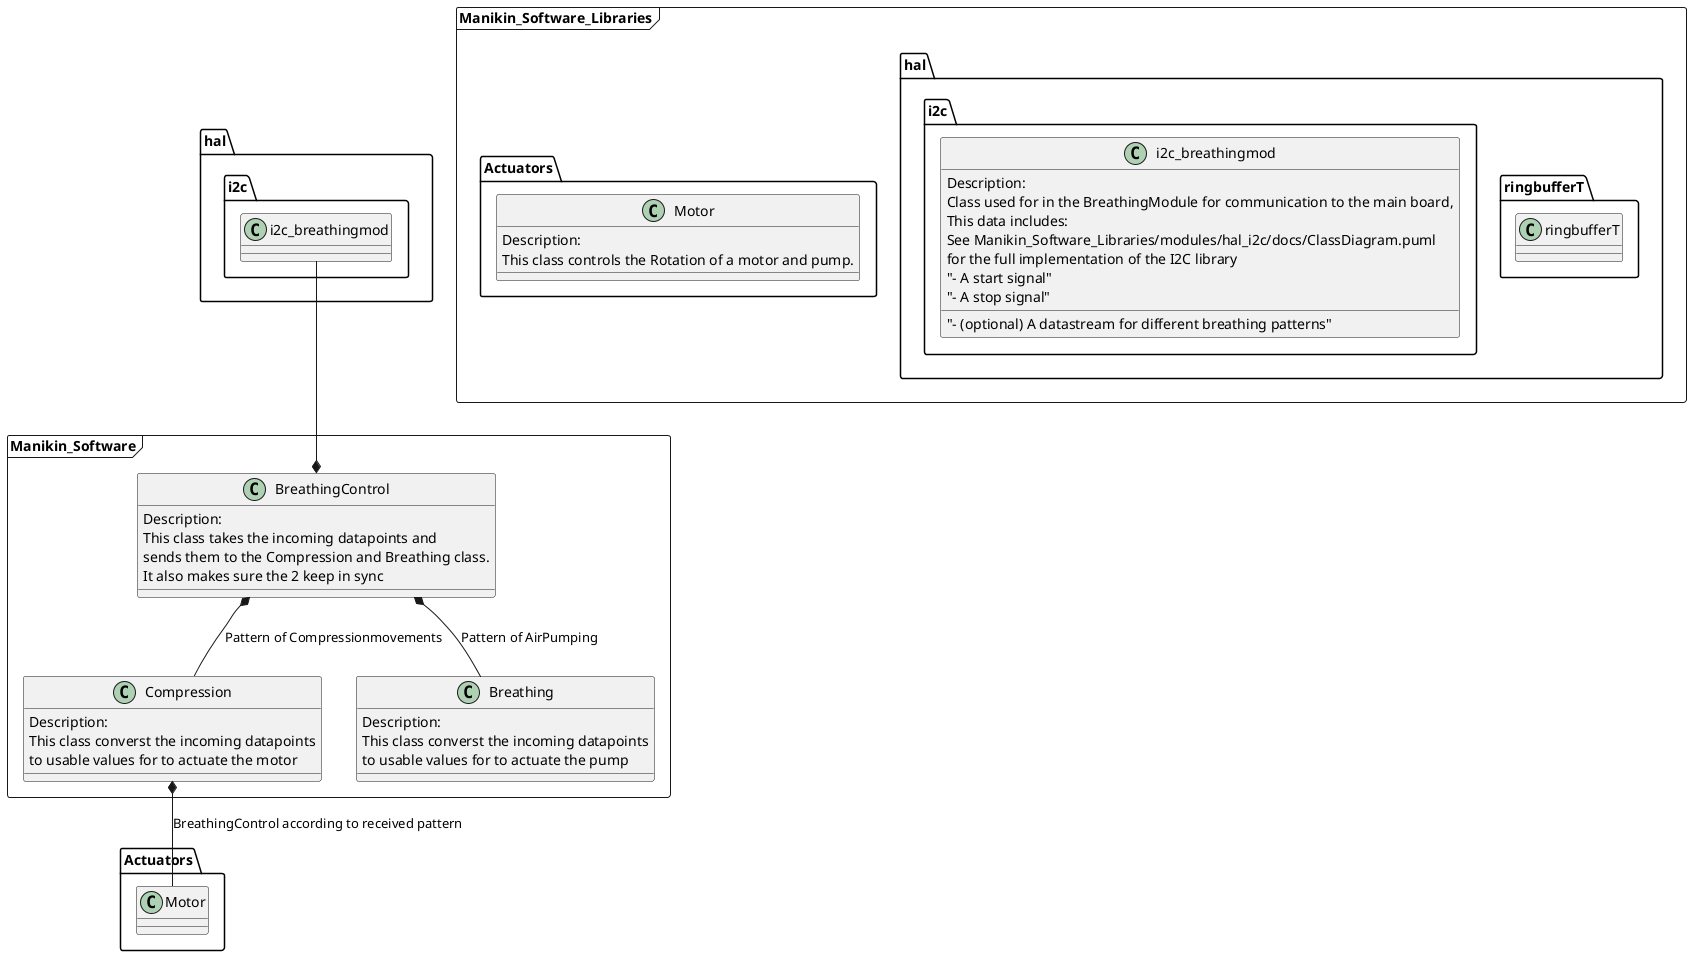 @startuml ClassDesign

set separator ::

package Manikin_Software <<frame>> {
    class BreathingControl {
        Description:
        This class takes the incoming datapoints and
        sends them to the Compression and Breathing class.
        It also makes sure the 2 keep in sync
    }

    class Compression {
        Description:
        This class converst the incoming datapoints
        to usable values for to actuate the motor
    }

    class Breathing {
        Description:
        This class converst the incoming datapoints
        to usable values for to actuate the pump
    }
}

package Manikin_Software_Libraries <<frame>> {
    namespace hal::ringbufferT {
        class ringbufferT {

        }
    }
    namespace Actuators {
        class Motor {
            Description:
            This class controls the Rotation of a motor and pump.
        }
    }
    namespace hal::i2c {
        class i2c_breathingmod {
            Description:
            Class used for in the BreathingModule for communication to the main board,
            This data includes:
            See Manikin_Software_Libraries/modules/hal_i2c/docs/ClassDiagram.puml
            for the full implementation of the I2C library
            "- A start signal"
            "- A stop signal"
            "- (optional) A datastream for different breathing patterns"
        }
    }
}

hal::i2c::i2c_breathingmod --* BreathingControl 
BreathingControl *-- Compression : Pattern of Compressionmovements
BreathingControl *-- Breathing : Pattern of AirPumping
Compression   *-- Actuators::Motor : BreathingControl according to received pattern

@enduml